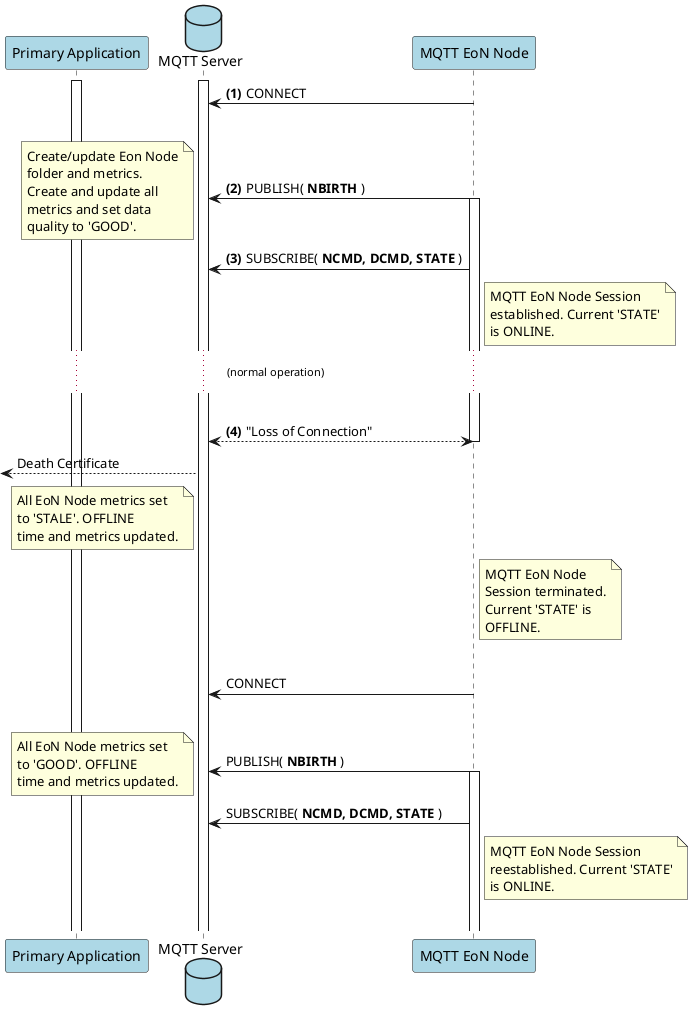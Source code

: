 @startuml
participant "Primary Application" as PrimApp #lightblue
database "MQTT Server" as Server #lightblue
participant "MQTT EoN Node" as EoN #lightblue

activate PrimApp
activate Server


autonumber 1 "<b>(#)"
Server <- EoN : CONNECT

|||

Server <- EoN : PUBLISH( **NBIRTH** )
activate EoN

note left
Create/update Eon Node
folder and metrics.
Create and update all
metrics and set data
quality to 'GOOD'.
end note

Server <- EoN : SUBSCRIBE( **NCMD, DCMD, STATE** )

note right of EoN
MQTT EoN Node Session
established. Current 'STATE'
is ONLINE.
end note

... (normal operation) ...
|||

Server <--> EoN : "Loss of Connection"
autonumber stop
deactivate EoN

[<-- Server : Death Certificate

note left of Server
All EoN Node metrics set
to 'STALE'. OFFLINE
time and metrics updated.
end note

note right of EoN
MQTT EoN Node
Session terminated.
Current 'STATE' is
OFFLINE.
end note

|||

Server <- EoN : CONNECT

|||
Server <- EoN : PUBLISH( **NBIRTH** )
activate EoN
note left
All EoN Node metrics set
to 'GOOD'. OFFLINE
time and metrics updated.
end note


Server <- EoN : SUBSCRIBE( **NCMD, DCMD, STATE** )

note right of EoN
MQTT EoN Node Session
reestablished. Current 'STATE'
is ONLINE.
end note

|||
@enduml